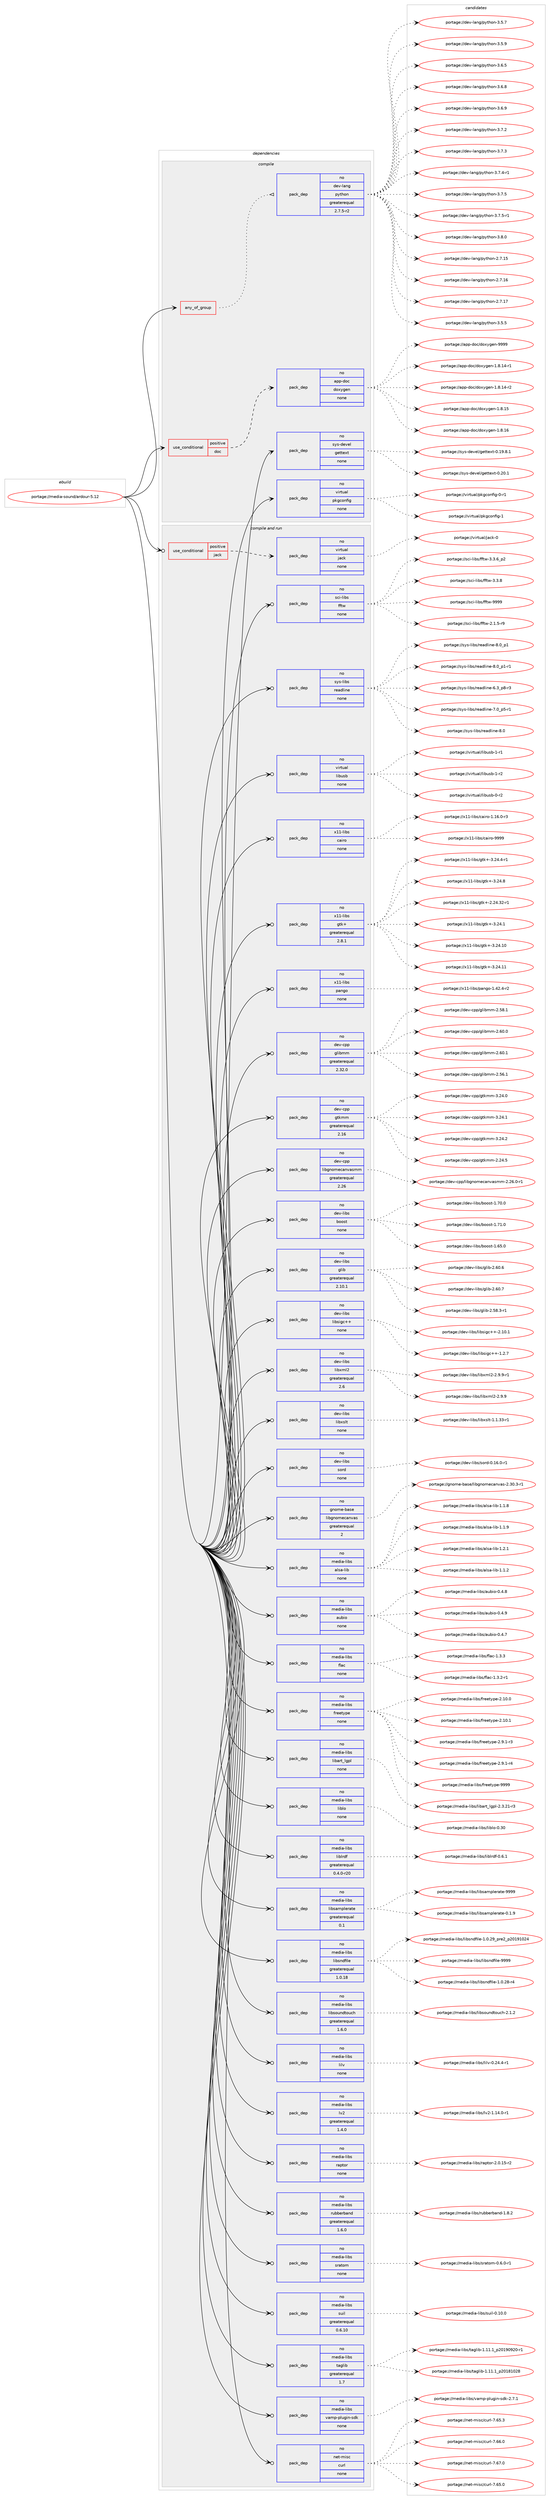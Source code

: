 digraph prolog {

# *************
# Graph options
# *************

newrank=true;
concentrate=true;
compound=true;
graph [rankdir=LR,fontname=Helvetica,fontsize=10,ranksep=1.5];#, ranksep=2.5, nodesep=0.2];
edge  [arrowhead=vee];
node  [fontname=Helvetica,fontsize=10];

# **********
# The ebuild
# **********

subgraph cluster_leftcol {
color=gray;
rank=same;
label=<<i>ebuild</i>>;
id [label="portage://media-sound/ardour-5.12", color=red, width=4, href="../media-sound/ardour-5.12.svg"];
}

# ****************
# The dependencies
# ****************

subgraph cluster_midcol {
color=gray;
label=<<i>dependencies</i>>;
subgraph cluster_compile {
fillcolor="#eeeeee";
style=filled;
label=<<i>compile</i>>;
subgraph any5272 {
dependency329882 [label=<<TABLE BORDER="0" CELLBORDER="1" CELLSPACING="0" CELLPADDING="4"><TR><TD CELLPADDING="10">any_of_group</TD></TR></TABLE>>, shape=none, color=red];subgraph pack242534 {
dependency329883 [label=<<TABLE BORDER="0" CELLBORDER="1" CELLSPACING="0" CELLPADDING="4" WIDTH="220"><TR><TD ROWSPAN="6" CELLPADDING="30">pack_dep</TD></TR><TR><TD WIDTH="110">no</TD></TR><TR><TD>dev-lang</TD></TR><TR><TD>python</TD></TR><TR><TD>greaterequal</TD></TR><TR><TD>2.7.5-r2</TD></TR></TABLE>>, shape=none, color=blue];
}
dependency329882:e -> dependency329883:w [weight=20,style="dotted",arrowhead="oinv"];
}
id:e -> dependency329882:w [weight=20,style="solid",arrowhead="vee"];
subgraph cond81933 {
dependency329884 [label=<<TABLE BORDER="0" CELLBORDER="1" CELLSPACING="0" CELLPADDING="4"><TR><TD ROWSPAN="3" CELLPADDING="10">use_conditional</TD></TR><TR><TD>positive</TD></TR><TR><TD>doc</TD></TR></TABLE>>, shape=none, color=red];
subgraph pack242535 {
dependency329885 [label=<<TABLE BORDER="0" CELLBORDER="1" CELLSPACING="0" CELLPADDING="4" WIDTH="220"><TR><TD ROWSPAN="6" CELLPADDING="30">pack_dep</TD></TR><TR><TD WIDTH="110">no</TD></TR><TR><TD>app-doc</TD></TR><TR><TD>doxygen</TD></TR><TR><TD>none</TD></TR><TR><TD></TD></TR></TABLE>>, shape=none, color=blue];
}
dependency329884:e -> dependency329885:w [weight=20,style="dashed",arrowhead="vee"];
}
id:e -> dependency329884:w [weight=20,style="solid",arrowhead="vee"];
subgraph pack242536 {
dependency329886 [label=<<TABLE BORDER="0" CELLBORDER="1" CELLSPACING="0" CELLPADDING="4" WIDTH="220"><TR><TD ROWSPAN="6" CELLPADDING="30">pack_dep</TD></TR><TR><TD WIDTH="110">no</TD></TR><TR><TD>sys-devel</TD></TR><TR><TD>gettext</TD></TR><TR><TD>none</TD></TR><TR><TD></TD></TR></TABLE>>, shape=none, color=blue];
}
id:e -> dependency329886:w [weight=20,style="solid",arrowhead="vee"];
subgraph pack242537 {
dependency329887 [label=<<TABLE BORDER="0" CELLBORDER="1" CELLSPACING="0" CELLPADDING="4" WIDTH="220"><TR><TD ROWSPAN="6" CELLPADDING="30">pack_dep</TD></TR><TR><TD WIDTH="110">no</TD></TR><TR><TD>virtual</TD></TR><TR><TD>pkgconfig</TD></TR><TR><TD>none</TD></TR><TR><TD></TD></TR></TABLE>>, shape=none, color=blue];
}
id:e -> dependency329887:w [weight=20,style="solid",arrowhead="vee"];
}
subgraph cluster_compileandrun {
fillcolor="#eeeeee";
style=filled;
label=<<i>compile and run</i>>;
subgraph cond81934 {
dependency329888 [label=<<TABLE BORDER="0" CELLBORDER="1" CELLSPACING="0" CELLPADDING="4"><TR><TD ROWSPAN="3" CELLPADDING="10">use_conditional</TD></TR><TR><TD>positive</TD></TR><TR><TD>jack</TD></TR></TABLE>>, shape=none, color=red];
subgraph pack242538 {
dependency329889 [label=<<TABLE BORDER="0" CELLBORDER="1" CELLSPACING="0" CELLPADDING="4" WIDTH="220"><TR><TD ROWSPAN="6" CELLPADDING="30">pack_dep</TD></TR><TR><TD WIDTH="110">no</TD></TR><TR><TD>virtual</TD></TR><TR><TD>jack</TD></TR><TR><TD>none</TD></TR><TR><TD></TD></TR></TABLE>>, shape=none, color=blue];
}
dependency329888:e -> dependency329889:w [weight=20,style="dashed",arrowhead="vee"];
}
id:e -> dependency329888:w [weight=20,style="solid",arrowhead="odotvee"];
subgraph pack242539 {
dependency329890 [label=<<TABLE BORDER="0" CELLBORDER="1" CELLSPACING="0" CELLPADDING="4" WIDTH="220"><TR><TD ROWSPAN="6" CELLPADDING="30">pack_dep</TD></TR><TR><TD WIDTH="110">no</TD></TR><TR><TD>dev-cpp</TD></TR><TR><TD>glibmm</TD></TR><TR><TD>greaterequal</TD></TR><TR><TD>2.32.0</TD></TR></TABLE>>, shape=none, color=blue];
}
id:e -> dependency329890:w [weight=20,style="solid",arrowhead="odotvee"];
subgraph pack242540 {
dependency329891 [label=<<TABLE BORDER="0" CELLBORDER="1" CELLSPACING="0" CELLPADDING="4" WIDTH="220"><TR><TD ROWSPAN="6" CELLPADDING="30">pack_dep</TD></TR><TR><TD WIDTH="110">no</TD></TR><TR><TD>dev-cpp</TD></TR><TR><TD>gtkmm</TD></TR><TR><TD>greaterequal</TD></TR><TR><TD>2.16</TD></TR></TABLE>>, shape=none, color=blue];
}
id:e -> dependency329891:w [weight=20,style="solid",arrowhead="odotvee"];
subgraph pack242541 {
dependency329892 [label=<<TABLE BORDER="0" CELLBORDER="1" CELLSPACING="0" CELLPADDING="4" WIDTH="220"><TR><TD ROWSPAN="6" CELLPADDING="30">pack_dep</TD></TR><TR><TD WIDTH="110">no</TD></TR><TR><TD>dev-cpp</TD></TR><TR><TD>libgnomecanvasmm</TD></TR><TR><TD>greaterequal</TD></TR><TR><TD>2.26</TD></TR></TABLE>>, shape=none, color=blue];
}
id:e -> dependency329892:w [weight=20,style="solid",arrowhead="odotvee"];
subgraph pack242542 {
dependency329893 [label=<<TABLE BORDER="0" CELLBORDER="1" CELLSPACING="0" CELLPADDING="4" WIDTH="220"><TR><TD ROWSPAN="6" CELLPADDING="30">pack_dep</TD></TR><TR><TD WIDTH="110">no</TD></TR><TR><TD>dev-libs</TD></TR><TR><TD>boost</TD></TR><TR><TD>none</TD></TR><TR><TD></TD></TR></TABLE>>, shape=none, color=blue];
}
id:e -> dependency329893:w [weight=20,style="solid",arrowhead="odotvee"];
subgraph pack242543 {
dependency329894 [label=<<TABLE BORDER="0" CELLBORDER="1" CELLSPACING="0" CELLPADDING="4" WIDTH="220"><TR><TD ROWSPAN="6" CELLPADDING="30">pack_dep</TD></TR><TR><TD WIDTH="110">no</TD></TR><TR><TD>dev-libs</TD></TR><TR><TD>glib</TD></TR><TR><TD>greaterequal</TD></TR><TR><TD>2.10.1</TD></TR></TABLE>>, shape=none, color=blue];
}
id:e -> dependency329894:w [weight=20,style="solid",arrowhead="odotvee"];
subgraph pack242544 {
dependency329895 [label=<<TABLE BORDER="0" CELLBORDER="1" CELLSPACING="0" CELLPADDING="4" WIDTH="220"><TR><TD ROWSPAN="6" CELLPADDING="30">pack_dep</TD></TR><TR><TD WIDTH="110">no</TD></TR><TR><TD>dev-libs</TD></TR><TR><TD>libsigc++</TD></TR><TR><TD>none</TD></TR><TR><TD></TD></TR></TABLE>>, shape=none, color=blue];
}
id:e -> dependency329895:w [weight=20,style="solid",arrowhead="odotvee"];
subgraph pack242545 {
dependency329896 [label=<<TABLE BORDER="0" CELLBORDER="1" CELLSPACING="0" CELLPADDING="4" WIDTH="220"><TR><TD ROWSPAN="6" CELLPADDING="30">pack_dep</TD></TR><TR><TD WIDTH="110">no</TD></TR><TR><TD>dev-libs</TD></TR><TR><TD>libxml2</TD></TR><TR><TD>greaterequal</TD></TR><TR><TD>2.6</TD></TR></TABLE>>, shape=none, color=blue];
}
id:e -> dependency329896:w [weight=20,style="solid",arrowhead="odotvee"];
subgraph pack242546 {
dependency329897 [label=<<TABLE BORDER="0" CELLBORDER="1" CELLSPACING="0" CELLPADDING="4" WIDTH="220"><TR><TD ROWSPAN="6" CELLPADDING="30">pack_dep</TD></TR><TR><TD WIDTH="110">no</TD></TR><TR><TD>dev-libs</TD></TR><TR><TD>libxslt</TD></TR><TR><TD>none</TD></TR><TR><TD></TD></TR></TABLE>>, shape=none, color=blue];
}
id:e -> dependency329897:w [weight=20,style="solid",arrowhead="odotvee"];
subgraph pack242547 {
dependency329898 [label=<<TABLE BORDER="0" CELLBORDER="1" CELLSPACING="0" CELLPADDING="4" WIDTH="220"><TR><TD ROWSPAN="6" CELLPADDING="30">pack_dep</TD></TR><TR><TD WIDTH="110">no</TD></TR><TR><TD>dev-libs</TD></TR><TR><TD>sord</TD></TR><TR><TD>none</TD></TR><TR><TD></TD></TR></TABLE>>, shape=none, color=blue];
}
id:e -> dependency329898:w [weight=20,style="solid",arrowhead="odotvee"];
subgraph pack242548 {
dependency329899 [label=<<TABLE BORDER="0" CELLBORDER="1" CELLSPACING="0" CELLPADDING="4" WIDTH="220"><TR><TD ROWSPAN="6" CELLPADDING="30">pack_dep</TD></TR><TR><TD WIDTH="110">no</TD></TR><TR><TD>gnome-base</TD></TR><TR><TD>libgnomecanvas</TD></TR><TR><TD>greaterequal</TD></TR><TR><TD>2</TD></TR></TABLE>>, shape=none, color=blue];
}
id:e -> dependency329899:w [weight=20,style="solid",arrowhead="odotvee"];
subgraph pack242549 {
dependency329900 [label=<<TABLE BORDER="0" CELLBORDER="1" CELLSPACING="0" CELLPADDING="4" WIDTH="220"><TR><TD ROWSPAN="6" CELLPADDING="30">pack_dep</TD></TR><TR><TD WIDTH="110">no</TD></TR><TR><TD>media-libs</TD></TR><TR><TD>alsa-lib</TD></TR><TR><TD>none</TD></TR><TR><TD></TD></TR></TABLE>>, shape=none, color=blue];
}
id:e -> dependency329900:w [weight=20,style="solid",arrowhead="odotvee"];
subgraph pack242550 {
dependency329901 [label=<<TABLE BORDER="0" CELLBORDER="1" CELLSPACING="0" CELLPADDING="4" WIDTH="220"><TR><TD ROWSPAN="6" CELLPADDING="30">pack_dep</TD></TR><TR><TD WIDTH="110">no</TD></TR><TR><TD>media-libs</TD></TR><TR><TD>aubio</TD></TR><TR><TD>none</TD></TR><TR><TD></TD></TR></TABLE>>, shape=none, color=blue];
}
id:e -> dependency329901:w [weight=20,style="solid",arrowhead="odotvee"];
subgraph pack242551 {
dependency329902 [label=<<TABLE BORDER="0" CELLBORDER="1" CELLSPACING="0" CELLPADDING="4" WIDTH="220"><TR><TD ROWSPAN="6" CELLPADDING="30">pack_dep</TD></TR><TR><TD WIDTH="110">no</TD></TR><TR><TD>media-libs</TD></TR><TR><TD>flac</TD></TR><TR><TD>none</TD></TR><TR><TD></TD></TR></TABLE>>, shape=none, color=blue];
}
id:e -> dependency329902:w [weight=20,style="solid",arrowhead="odotvee"];
subgraph pack242552 {
dependency329903 [label=<<TABLE BORDER="0" CELLBORDER="1" CELLSPACING="0" CELLPADDING="4" WIDTH="220"><TR><TD ROWSPAN="6" CELLPADDING="30">pack_dep</TD></TR><TR><TD WIDTH="110">no</TD></TR><TR><TD>media-libs</TD></TR><TR><TD>freetype</TD></TR><TR><TD>none</TD></TR><TR><TD></TD></TR></TABLE>>, shape=none, color=blue];
}
id:e -> dependency329903:w [weight=20,style="solid",arrowhead="odotvee"];
subgraph pack242553 {
dependency329904 [label=<<TABLE BORDER="0" CELLBORDER="1" CELLSPACING="0" CELLPADDING="4" WIDTH="220"><TR><TD ROWSPAN="6" CELLPADDING="30">pack_dep</TD></TR><TR><TD WIDTH="110">no</TD></TR><TR><TD>media-libs</TD></TR><TR><TD>libart_lgpl</TD></TR><TR><TD>none</TD></TR><TR><TD></TD></TR></TABLE>>, shape=none, color=blue];
}
id:e -> dependency329904:w [weight=20,style="solid",arrowhead="odotvee"];
subgraph pack242554 {
dependency329905 [label=<<TABLE BORDER="0" CELLBORDER="1" CELLSPACING="0" CELLPADDING="4" WIDTH="220"><TR><TD ROWSPAN="6" CELLPADDING="30">pack_dep</TD></TR><TR><TD WIDTH="110">no</TD></TR><TR><TD>media-libs</TD></TR><TR><TD>liblo</TD></TR><TR><TD>none</TD></TR><TR><TD></TD></TR></TABLE>>, shape=none, color=blue];
}
id:e -> dependency329905:w [weight=20,style="solid",arrowhead="odotvee"];
subgraph pack242555 {
dependency329906 [label=<<TABLE BORDER="0" CELLBORDER="1" CELLSPACING="0" CELLPADDING="4" WIDTH="220"><TR><TD ROWSPAN="6" CELLPADDING="30">pack_dep</TD></TR><TR><TD WIDTH="110">no</TD></TR><TR><TD>media-libs</TD></TR><TR><TD>liblrdf</TD></TR><TR><TD>greaterequal</TD></TR><TR><TD>0.4.0-r20</TD></TR></TABLE>>, shape=none, color=blue];
}
id:e -> dependency329906:w [weight=20,style="solid",arrowhead="odotvee"];
subgraph pack242556 {
dependency329907 [label=<<TABLE BORDER="0" CELLBORDER="1" CELLSPACING="0" CELLPADDING="4" WIDTH="220"><TR><TD ROWSPAN="6" CELLPADDING="30">pack_dep</TD></TR><TR><TD WIDTH="110">no</TD></TR><TR><TD>media-libs</TD></TR><TR><TD>libsamplerate</TD></TR><TR><TD>greaterequal</TD></TR><TR><TD>0.1</TD></TR></TABLE>>, shape=none, color=blue];
}
id:e -> dependency329907:w [weight=20,style="solid",arrowhead="odotvee"];
subgraph pack242557 {
dependency329908 [label=<<TABLE BORDER="0" CELLBORDER="1" CELLSPACING="0" CELLPADDING="4" WIDTH="220"><TR><TD ROWSPAN="6" CELLPADDING="30">pack_dep</TD></TR><TR><TD WIDTH="110">no</TD></TR><TR><TD>media-libs</TD></TR><TR><TD>libsndfile</TD></TR><TR><TD>greaterequal</TD></TR><TR><TD>1.0.18</TD></TR></TABLE>>, shape=none, color=blue];
}
id:e -> dependency329908:w [weight=20,style="solid",arrowhead="odotvee"];
subgraph pack242558 {
dependency329909 [label=<<TABLE BORDER="0" CELLBORDER="1" CELLSPACING="0" CELLPADDING="4" WIDTH="220"><TR><TD ROWSPAN="6" CELLPADDING="30">pack_dep</TD></TR><TR><TD WIDTH="110">no</TD></TR><TR><TD>media-libs</TD></TR><TR><TD>libsoundtouch</TD></TR><TR><TD>greaterequal</TD></TR><TR><TD>1.6.0</TD></TR></TABLE>>, shape=none, color=blue];
}
id:e -> dependency329909:w [weight=20,style="solid",arrowhead="odotvee"];
subgraph pack242559 {
dependency329910 [label=<<TABLE BORDER="0" CELLBORDER="1" CELLSPACING="0" CELLPADDING="4" WIDTH="220"><TR><TD ROWSPAN="6" CELLPADDING="30">pack_dep</TD></TR><TR><TD WIDTH="110">no</TD></TR><TR><TD>media-libs</TD></TR><TR><TD>lilv</TD></TR><TR><TD>none</TD></TR><TR><TD></TD></TR></TABLE>>, shape=none, color=blue];
}
id:e -> dependency329910:w [weight=20,style="solid",arrowhead="odotvee"];
subgraph pack242560 {
dependency329911 [label=<<TABLE BORDER="0" CELLBORDER="1" CELLSPACING="0" CELLPADDING="4" WIDTH="220"><TR><TD ROWSPAN="6" CELLPADDING="30">pack_dep</TD></TR><TR><TD WIDTH="110">no</TD></TR><TR><TD>media-libs</TD></TR><TR><TD>lv2</TD></TR><TR><TD>greaterequal</TD></TR><TR><TD>1.4.0</TD></TR></TABLE>>, shape=none, color=blue];
}
id:e -> dependency329911:w [weight=20,style="solid",arrowhead="odotvee"];
subgraph pack242561 {
dependency329912 [label=<<TABLE BORDER="0" CELLBORDER="1" CELLSPACING="0" CELLPADDING="4" WIDTH="220"><TR><TD ROWSPAN="6" CELLPADDING="30">pack_dep</TD></TR><TR><TD WIDTH="110">no</TD></TR><TR><TD>media-libs</TD></TR><TR><TD>raptor</TD></TR><TR><TD>none</TD></TR><TR><TD></TD></TR></TABLE>>, shape=none, color=blue];
}
id:e -> dependency329912:w [weight=20,style="solid",arrowhead="odotvee"];
subgraph pack242562 {
dependency329913 [label=<<TABLE BORDER="0" CELLBORDER="1" CELLSPACING="0" CELLPADDING="4" WIDTH="220"><TR><TD ROWSPAN="6" CELLPADDING="30">pack_dep</TD></TR><TR><TD WIDTH="110">no</TD></TR><TR><TD>media-libs</TD></TR><TR><TD>rubberband</TD></TR><TR><TD>greaterequal</TD></TR><TR><TD>1.6.0</TD></TR></TABLE>>, shape=none, color=blue];
}
id:e -> dependency329913:w [weight=20,style="solid",arrowhead="odotvee"];
subgraph pack242563 {
dependency329914 [label=<<TABLE BORDER="0" CELLBORDER="1" CELLSPACING="0" CELLPADDING="4" WIDTH="220"><TR><TD ROWSPAN="6" CELLPADDING="30">pack_dep</TD></TR><TR><TD WIDTH="110">no</TD></TR><TR><TD>media-libs</TD></TR><TR><TD>sratom</TD></TR><TR><TD>none</TD></TR><TR><TD></TD></TR></TABLE>>, shape=none, color=blue];
}
id:e -> dependency329914:w [weight=20,style="solid",arrowhead="odotvee"];
subgraph pack242564 {
dependency329915 [label=<<TABLE BORDER="0" CELLBORDER="1" CELLSPACING="0" CELLPADDING="4" WIDTH="220"><TR><TD ROWSPAN="6" CELLPADDING="30">pack_dep</TD></TR><TR><TD WIDTH="110">no</TD></TR><TR><TD>media-libs</TD></TR><TR><TD>suil</TD></TR><TR><TD>greaterequal</TD></TR><TR><TD>0.6.10</TD></TR></TABLE>>, shape=none, color=blue];
}
id:e -> dependency329915:w [weight=20,style="solid",arrowhead="odotvee"];
subgraph pack242565 {
dependency329916 [label=<<TABLE BORDER="0" CELLBORDER="1" CELLSPACING="0" CELLPADDING="4" WIDTH="220"><TR><TD ROWSPAN="6" CELLPADDING="30">pack_dep</TD></TR><TR><TD WIDTH="110">no</TD></TR><TR><TD>media-libs</TD></TR><TR><TD>taglib</TD></TR><TR><TD>greaterequal</TD></TR><TR><TD>1.7</TD></TR></TABLE>>, shape=none, color=blue];
}
id:e -> dependency329916:w [weight=20,style="solid",arrowhead="odotvee"];
subgraph pack242566 {
dependency329917 [label=<<TABLE BORDER="0" CELLBORDER="1" CELLSPACING="0" CELLPADDING="4" WIDTH="220"><TR><TD ROWSPAN="6" CELLPADDING="30">pack_dep</TD></TR><TR><TD WIDTH="110">no</TD></TR><TR><TD>media-libs</TD></TR><TR><TD>vamp-plugin-sdk</TD></TR><TR><TD>none</TD></TR><TR><TD></TD></TR></TABLE>>, shape=none, color=blue];
}
id:e -> dependency329917:w [weight=20,style="solid",arrowhead="odotvee"];
subgraph pack242567 {
dependency329918 [label=<<TABLE BORDER="0" CELLBORDER="1" CELLSPACING="0" CELLPADDING="4" WIDTH="220"><TR><TD ROWSPAN="6" CELLPADDING="30">pack_dep</TD></TR><TR><TD WIDTH="110">no</TD></TR><TR><TD>net-misc</TD></TR><TR><TD>curl</TD></TR><TR><TD>none</TD></TR><TR><TD></TD></TR></TABLE>>, shape=none, color=blue];
}
id:e -> dependency329918:w [weight=20,style="solid",arrowhead="odotvee"];
subgraph pack242568 {
dependency329919 [label=<<TABLE BORDER="0" CELLBORDER="1" CELLSPACING="0" CELLPADDING="4" WIDTH="220"><TR><TD ROWSPAN="6" CELLPADDING="30">pack_dep</TD></TR><TR><TD WIDTH="110">no</TD></TR><TR><TD>sci-libs</TD></TR><TR><TD>fftw</TD></TR><TR><TD>none</TD></TR><TR><TD></TD></TR></TABLE>>, shape=none, color=blue];
}
id:e -> dependency329919:w [weight=20,style="solid",arrowhead="odotvee"];
subgraph pack242569 {
dependency329920 [label=<<TABLE BORDER="0" CELLBORDER="1" CELLSPACING="0" CELLPADDING="4" WIDTH="220"><TR><TD ROWSPAN="6" CELLPADDING="30">pack_dep</TD></TR><TR><TD WIDTH="110">no</TD></TR><TR><TD>sys-libs</TD></TR><TR><TD>readline</TD></TR><TR><TD>none</TD></TR><TR><TD></TD></TR></TABLE>>, shape=none, color=blue];
}
id:e -> dependency329920:w [weight=20,style="solid",arrowhead="odotvee"];
subgraph pack242570 {
dependency329921 [label=<<TABLE BORDER="0" CELLBORDER="1" CELLSPACING="0" CELLPADDING="4" WIDTH="220"><TR><TD ROWSPAN="6" CELLPADDING="30">pack_dep</TD></TR><TR><TD WIDTH="110">no</TD></TR><TR><TD>virtual</TD></TR><TR><TD>libusb</TD></TR><TR><TD>none</TD></TR><TR><TD></TD></TR></TABLE>>, shape=none, color=blue];
}
id:e -> dependency329921:w [weight=20,style="solid",arrowhead="odotvee"];
subgraph pack242571 {
dependency329922 [label=<<TABLE BORDER="0" CELLBORDER="1" CELLSPACING="0" CELLPADDING="4" WIDTH="220"><TR><TD ROWSPAN="6" CELLPADDING="30">pack_dep</TD></TR><TR><TD WIDTH="110">no</TD></TR><TR><TD>x11-libs</TD></TR><TR><TD>cairo</TD></TR><TR><TD>none</TD></TR><TR><TD></TD></TR></TABLE>>, shape=none, color=blue];
}
id:e -> dependency329922:w [weight=20,style="solid",arrowhead="odotvee"];
subgraph pack242572 {
dependency329923 [label=<<TABLE BORDER="0" CELLBORDER="1" CELLSPACING="0" CELLPADDING="4" WIDTH="220"><TR><TD ROWSPAN="6" CELLPADDING="30">pack_dep</TD></TR><TR><TD WIDTH="110">no</TD></TR><TR><TD>x11-libs</TD></TR><TR><TD>gtk+</TD></TR><TR><TD>greaterequal</TD></TR><TR><TD>2.8.1</TD></TR></TABLE>>, shape=none, color=blue];
}
id:e -> dependency329923:w [weight=20,style="solid",arrowhead="odotvee"];
subgraph pack242573 {
dependency329924 [label=<<TABLE BORDER="0" CELLBORDER="1" CELLSPACING="0" CELLPADDING="4" WIDTH="220"><TR><TD ROWSPAN="6" CELLPADDING="30">pack_dep</TD></TR><TR><TD WIDTH="110">no</TD></TR><TR><TD>x11-libs</TD></TR><TR><TD>pango</TD></TR><TR><TD>none</TD></TR><TR><TD></TD></TR></TABLE>>, shape=none, color=blue];
}
id:e -> dependency329924:w [weight=20,style="solid",arrowhead="odotvee"];
}
subgraph cluster_run {
fillcolor="#eeeeee";
style=filled;
label=<<i>run</i>>;
}
}

# **************
# The candidates
# **************

subgraph cluster_choices {
rank=same;
color=gray;
label=<<i>candidates</i>>;

subgraph choice242534 {
color=black;
nodesep=1;
choiceportage10010111845108971101034711212111610411111045504655464953 [label="portage://dev-lang/python-2.7.15", color=red, width=4,href="../dev-lang/python-2.7.15.svg"];
choiceportage10010111845108971101034711212111610411111045504655464954 [label="portage://dev-lang/python-2.7.16", color=red, width=4,href="../dev-lang/python-2.7.16.svg"];
choiceportage10010111845108971101034711212111610411111045504655464955 [label="portage://dev-lang/python-2.7.17", color=red, width=4,href="../dev-lang/python-2.7.17.svg"];
choiceportage100101118451089711010347112121116104111110455146534653 [label="portage://dev-lang/python-3.5.5", color=red, width=4,href="../dev-lang/python-3.5.5.svg"];
choiceportage100101118451089711010347112121116104111110455146534655 [label="portage://dev-lang/python-3.5.7", color=red, width=4,href="../dev-lang/python-3.5.7.svg"];
choiceportage100101118451089711010347112121116104111110455146534657 [label="portage://dev-lang/python-3.5.9", color=red, width=4,href="../dev-lang/python-3.5.9.svg"];
choiceportage100101118451089711010347112121116104111110455146544653 [label="portage://dev-lang/python-3.6.5", color=red, width=4,href="../dev-lang/python-3.6.5.svg"];
choiceportage100101118451089711010347112121116104111110455146544656 [label="portage://dev-lang/python-3.6.8", color=red, width=4,href="../dev-lang/python-3.6.8.svg"];
choiceportage100101118451089711010347112121116104111110455146544657 [label="portage://dev-lang/python-3.6.9", color=red, width=4,href="../dev-lang/python-3.6.9.svg"];
choiceportage100101118451089711010347112121116104111110455146554650 [label="portage://dev-lang/python-3.7.2", color=red, width=4,href="../dev-lang/python-3.7.2.svg"];
choiceportage100101118451089711010347112121116104111110455146554651 [label="portage://dev-lang/python-3.7.3", color=red, width=4,href="../dev-lang/python-3.7.3.svg"];
choiceportage1001011184510897110103471121211161041111104551465546524511449 [label="portage://dev-lang/python-3.7.4-r1", color=red, width=4,href="../dev-lang/python-3.7.4-r1.svg"];
choiceportage100101118451089711010347112121116104111110455146554653 [label="portage://dev-lang/python-3.7.5", color=red, width=4,href="../dev-lang/python-3.7.5.svg"];
choiceportage1001011184510897110103471121211161041111104551465546534511449 [label="portage://dev-lang/python-3.7.5-r1", color=red, width=4,href="../dev-lang/python-3.7.5-r1.svg"];
choiceportage100101118451089711010347112121116104111110455146564648 [label="portage://dev-lang/python-3.8.0", color=red, width=4,href="../dev-lang/python-3.8.0.svg"];
dependency329883:e -> choiceportage10010111845108971101034711212111610411111045504655464953:w [style=dotted,weight="100"];
dependency329883:e -> choiceportage10010111845108971101034711212111610411111045504655464954:w [style=dotted,weight="100"];
dependency329883:e -> choiceportage10010111845108971101034711212111610411111045504655464955:w [style=dotted,weight="100"];
dependency329883:e -> choiceportage100101118451089711010347112121116104111110455146534653:w [style=dotted,weight="100"];
dependency329883:e -> choiceportage100101118451089711010347112121116104111110455146534655:w [style=dotted,weight="100"];
dependency329883:e -> choiceportage100101118451089711010347112121116104111110455146534657:w [style=dotted,weight="100"];
dependency329883:e -> choiceportage100101118451089711010347112121116104111110455146544653:w [style=dotted,weight="100"];
dependency329883:e -> choiceportage100101118451089711010347112121116104111110455146544656:w [style=dotted,weight="100"];
dependency329883:e -> choiceportage100101118451089711010347112121116104111110455146544657:w [style=dotted,weight="100"];
dependency329883:e -> choiceportage100101118451089711010347112121116104111110455146554650:w [style=dotted,weight="100"];
dependency329883:e -> choiceportage100101118451089711010347112121116104111110455146554651:w [style=dotted,weight="100"];
dependency329883:e -> choiceportage1001011184510897110103471121211161041111104551465546524511449:w [style=dotted,weight="100"];
dependency329883:e -> choiceportage100101118451089711010347112121116104111110455146554653:w [style=dotted,weight="100"];
dependency329883:e -> choiceportage1001011184510897110103471121211161041111104551465546534511449:w [style=dotted,weight="100"];
dependency329883:e -> choiceportage100101118451089711010347112121116104111110455146564648:w [style=dotted,weight="100"];
}
subgraph choice242535 {
color=black;
nodesep=1;
choiceportage97112112451001119947100111120121103101110454946564649524511449 [label="portage://app-doc/doxygen-1.8.14-r1", color=red, width=4,href="../app-doc/doxygen-1.8.14-r1.svg"];
choiceportage97112112451001119947100111120121103101110454946564649524511450 [label="portage://app-doc/doxygen-1.8.14-r2", color=red, width=4,href="../app-doc/doxygen-1.8.14-r2.svg"];
choiceportage9711211245100111994710011112012110310111045494656464953 [label="portage://app-doc/doxygen-1.8.15", color=red, width=4,href="../app-doc/doxygen-1.8.15.svg"];
choiceportage9711211245100111994710011112012110310111045494656464954 [label="portage://app-doc/doxygen-1.8.16", color=red, width=4,href="../app-doc/doxygen-1.8.16.svg"];
choiceportage971121124510011199471001111201211031011104557575757 [label="portage://app-doc/doxygen-9999", color=red, width=4,href="../app-doc/doxygen-9999.svg"];
dependency329885:e -> choiceportage97112112451001119947100111120121103101110454946564649524511449:w [style=dotted,weight="100"];
dependency329885:e -> choiceportage97112112451001119947100111120121103101110454946564649524511450:w [style=dotted,weight="100"];
dependency329885:e -> choiceportage9711211245100111994710011112012110310111045494656464953:w [style=dotted,weight="100"];
dependency329885:e -> choiceportage9711211245100111994710011112012110310111045494656464954:w [style=dotted,weight="100"];
dependency329885:e -> choiceportage971121124510011199471001111201211031011104557575757:w [style=dotted,weight="100"];
}
subgraph choice242536 {
color=black;
nodesep=1;
choiceportage1151211154510010111810110847103101116116101120116454846495746564649 [label="portage://sys-devel/gettext-0.19.8.1", color=red, width=4,href="../sys-devel/gettext-0.19.8.1.svg"];
choiceportage115121115451001011181011084710310111611610112011645484650484649 [label="portage://sys-devel/gettext-0.20.1", color=red, width=4,href="../sys-devel/gettext-0.20.1.svg"];
dependency329886:e -> choiceportage1151211154510010111810110847103101116116101120116454846495746564649:w [style=dotted,weight="100"];
dependency329886:e -> choiceportage115121115451001011181011084710310111611610112011645484650484649:w [style=dotted,weight="100"];
}
subgraph choice242537 {
color=black;
nodesep=1;
choiceportage11810511411611797108471121071039911111010210510345484511449 [label="portage://virtual/pkgconfig-0-r1", color=red, width=4,href="../virtual/pkgconfig-0-r1.svg"];
choiceportage1181051141161179710847112107103991111101021051034549 [label="portage://virtual/pkgconfig-1", color=red, width=4,href="../virtual/pkgconfig-1.svg"];
dependency329887:e -> choiceportage11810511411611797108471121071039911111010210510345484511449:w [style=dotted,weight="100"];
dependency329887:e -> choiceportage1181051141161179710847112107103991111101021051034549:w [style=dotted,weight="100"];
}
subgraph choice242538 {
color=black;
nodesep=1;
choiceportage118105114116117971084710697991074548 [label="portage://virtual/jack-0", color=red, width=4,href="../virtual/jack-0.svg"];
dependency329889:e -> choiceportage118105114116117971084710697991074548:w [style=dotted,weight="100"];
}
subgraph choice242539 {
color=black;
nodesep=1;
choiceportage1001011184599112112471031081059810910945504653544649 [label="portage://dev-cpp/glibmm-2.56.1", color=red, width=4,href="../dev-cpp/glibmm-2.56.1.svg"];
choiceportage1001011184599112112471031081059810910945504653564649 [label="portage://dev-cpp/glibmm-2.58.1", color=red, width=4,href="../dev-cpp/glibmm-2.58.1.svg"];
choiceportage1001011184599112112471031081059810910945504654484648 [label="portage://dev-cpp/glibmm-2.60.0", color=red, width=4,href="../dev-cpp/glibmm-2.60.0.svg"];
choiceportage1001011184599112112471031081059810910945504654484649 [label="portage://dev-cpp/glibmm-2.60.1", color=red, width=4,href="../dev-cpp/glibmm-2.60.1.svg"];
dependency329890:e -> choiceportage1001011184599112112471031081059810910945504653544649:w [style=dotted,weight="100"];
dependency329890:e -> choiceportage1001011184599112112471031081059810910945504653564649:w [style=dotted,weight="100"];
dependency329890:e -> choiceportage1001011184599112112471031081059810910945504654484648:w [style=dotted,weight="100"];
dependency329890:e -> choiceportage1001011184599112112471031081059810910945504654484649:w [style=dotted,weight="100"];
}
subgraph choice242540 {
color=black;
nodesep=1;
choiceportage10010111845991121124710311610710910945504650524653 [label="portage://dev-cpp/gtkmm-2.24.5", color=red, width=4,href="../dev-cpp/gtkmm-2.24.5.svg"];
choiceportage10010111845991121124710311610710910945514650524648 [label="portage://dev-cpp/gtkmm-3.24.0", color=red, width=4,href="../dev-cpp/gtkmm-3.24.0.svg"];
choiceportage10010111845991121124710311610710910945514650524649 [label="portage://dev-cpp/gtkmm-3.24.1", color=red, width=4,href="../dev-cpp/gtkmm-3.24.1.svg"];
choiceportage10010111845991121124710311610710910945514650524650 [label="portage://dev-cpp/gtkmm-3.24.2", color=red, width=4,href="../dev-cpp/gtkmm-3.24.2.svg"];
dependency329891:e -> choiceportage10010111845991121124710311610710910945504650524653:w [style=dotted,weight="100"];
dependency329891:e -> choiceportage10010111845991121124710311610710910945514650524648:w [style=dotted,weight="100"];
dependency329891:e -> choiceportage10010111845991121124710311610710910945514650524649:w [style=dotted,weight="100"];
dependency329891:e -> choiceportage10010111845991121124710311610710910945514650524650:w [style=dotted,weight="100"];
}
subgraph choice242541 {
color=black;
nodesep=1;
choiceportage10010111845991121124710810598103110111109101999711011897115109109455046505446484511449 [label="portage://dev-cpp/libgnomecanvasmm-2.26.0-r1", color=red, width=4,href="../dev-cpp/libgnomecanvasmm-2.26.0-r1.svg"];
dependency329892:e -> choiceportage10010111845991121124710810598103110111109101999711011897115109109455046505446484511449:w [style=dotted,weight="100"];
}
subgraph choice242542 {
color=black;
nodesep=1;
choiceportage1001011184510810598115479811111111511645494654534648 [label="portage://dev-libs/boost-1.65.0", color=red, width=4,href="../dev-libs/boost-1.65.0.svg"];
choiceportage1001011184510810598115479811111111511645494655484648 [label="portage://dev-libs/boost-1.70.0", color=red, width=4,href="../dev-libs/boost-1.70.0.svg"];
choiceportage1001011184510810598115479811111111511645494655494648 [label="portage://dev-libs/boost-1.71.0", color=red, width=4,href="../dev-libs/boost-1.71.0.svg"];
dependency329893:e -> choiceportage1001011184510810598115479811111111511645494654534648:w [style=dotted,weight="100"];
dependency329893:e -> choiceportage1001011184510810598115479811111111511645494655484648:w [style=dotted,weight="100"];
dependency329893:e -> choiceportage1001011184510810598115479811111111511645494655494648:w [style=dotted,weight="100"];
}
subgraph choice242543 {
color=black;
nodesep=1;
choiceportage10010111845108105981154710310810598455046535646514511449 [label="portage://dev-libs/glib-2.58.3-r1", color=red, width=4,href="../dev-libs/glib-2.58.3-r1.svg"];
choiceportage1001011184510810598115471031081059845504654484654 [label="portage://dev-libs/glib-2.60.6", color=red, width=4,href="../dev-libs/glib-2.60.6.svg"];
choiceportage1001011184510810598115471031081059845504654484655 [label="portage://dev-libs/glib-2.60.7", color=red, width=4,href="../dev-libs/glib-2.60.7.svg"];
dependency329894:e -> choiceportage10010111845108105981154710310810598455046535646514511449:w [style=dotted,weight="100"];
dependency329894:e -> choiceportage1001011184510810598115471031081059845504654484654:w [style=dotted,weight="100"];
dependency329894:e -> choiceportage1001011184510810598115471031081059845504654484655:w [style=dotted,weight="100"];
}
subgraph choice242544 {
color=black;
nodesep=1;
choiceportage10010111845108105981154710810598115105103994343454946504655 [label="portage://dev-libs/libsigc++-1.2.7", color=red, width=4,href="../dev-libs/libsigc++-1.2.7.svg"];
choiceportage1001011184510810598115471081059811510510399434345504649484649 [label="portage://dev-libs/libsigc++-2.10.1", color=red, width=4,href="../dev-libs/libsigc++-2.10.1.svg"];
dependency329895:e -> choiceportage10010111845108105981154710810598115105103994343454946504655:w [style=dotted,weight="100"];
dependency329895:e -> choiceportage1001011184510810598115471081059811510510399434345504649484649:w [style=dotted,weight="100"];
}
subgraph choice242545 {
color=black;
nodesep=1;
choiceportage1001011184510810598115471081059812010910850455046574657 [label="portage://dev-libs/libxml2-2.9.9", color=red, width=4,href="../dev-libs/libxml2-2.9.9.svg"];
choiceportage10010111845108105981154710810598120109108504550465746574511449 [label="portage://dev-libs/libxml2-2.9.9-r1", color=red, width=4,href="../dev-libs/libxml2-2.9.9-r1.svg"];
dependency329896:e -> choiceportage1001011184510810598115471081059812010910850455046574657:w [style=dotted,weight="100"];
dependency329896:e -> choiceportage10010111845108105981154710810598120109108504550465746574511449:w [style=dotted,weight="100"];
}
subgraph choice242546 {
color=black;
nodesep=1;
choiceportage10010111845108105981154710810598120115108116454946494651514511449 [label="portage://dev-libs/libxslt-1.1.33-r1", color=red, width=4,href="../dev-libs/libxslt-1.1.33-r1.svg"];
dependency329897:e -> choiceportage10010111845108105981154710810598120115108116454946494651514511449:w [style=dotted,weight="100"];
}
subgraph choice242547 {
color=black;
nodesep=1;
choiceportage100101118451081059811547115111114100454846495446484511449 [label="portage://dev-libs/sord-0.16.0-r1", color=red, width=4,href="../dev-libs/sord-0.16.0-r1.svg"];
dependency329898:e -> choiceportage100101118451081059811547115111114100454846495446484511449:w [style=dotted,weight="100"];
}
subgraph choice242548 {
color=black;
nodesep=1;
choiceportage1031101111091014598971151014710810598103110111109101999711011897115455046514846514511449 [label="portage://gnome-base/libgnomecanvas-2.30.3-r1", color=red, width=4,href="../gnome-base/libgnomecanvas-2.30.3-r1.svg"];
dependency329899:e -> choiceportage1031101111091014598971151014710810598103110111109101999711011897115455046514846514511449:w [style=dotted,weight="100"];
}
subgraph choice242549 {
color=black;
nodesep=1;
choiceportage1091011001059745108105981154797108115974510810598454946494650 [label="portage://media-libs/alsa-lib-1.1.2", color=red, width=4,href="../media-libs/alsa-lib-1.1.2.svg"];
choiceportage1091011001059745108105981154797108115974510810598454946494656 [label="portage://media-libs/alsa-lib-1.1.8", color=red, width=4,href="../media-libs/alsa-lib-1.1.8.svg"];
choiceportage1091011001059745108105981154797108115974510810598454946494657 [label="portage://media-libs/alsa-lib-1.1.9", color=red, width=4,href="../media-libs/alsa-lib-1.1.9.svg"];
choiceportage1091011001059745108105981154797108115974510810598454946504649 [label="portage://media-libs/alsa-lib-1.2.1", color=red, width=4,href="../media-libs/alsa-lib-1.2.1.svg"];
dependency329900:e -> choiceportage1091011001059745108105981154797108115974510810598454946494650:w [style=dotted,weight="100"];
dependency329900:e -> choiceportage1091011001059745108105981154797108115974510810598454946494656:w [style=dotted,weight="100"];
dependency329900:e -> choiceportage1091011001059745108105981154797108115974510810598454946494657:w [style=dotted,weight="100"];
dependency329900:e -> choiceportage1091011001059745108105981154797108115974510810598454946504649:w [style=dotted,weight="100"];
}
subgraph choice242550 {
color=black;
nodesep=1;
choiceportage109101100105974510810598115479711798105111454846524655 [label="portage://media-libs/aubio-0.4.7", color=red, width=4,href="../media-libs/aubio-0.4.7.svg"];
choiceportage109101100105974510810598115479711798105111454846524656 [label="portage://media-libs/aubio-0.4.8", color=red, width=4,href="../media-libs/aubio-0.4.8.svg"];
choiceportage109101100105974510810598115479711798105111454846524657 [label="portage://media-libs/aubio-0.4.9", color=red, width=4,href="../media-libs/aubio-0.4.9.svg"];
dependency329901:e -> choiceportage109101100105974510810598115479711798105111454846524655:w [style=dotted,weight="100"];
dependency329901:e -> choiceportage109101100105974510810598115479711798105111454846524656:w [style=dotted,weight="100"];
dependency329901:e -> choiceportage109101100105974510810598115479711798105111454846524657:w [style=dotted,weight="100"];
}
subgraph choice242551 {
color=black;
nodesep=1;
choiceportage1091011001059745108105981154710210897994549465146504511449 [label="portage://media-libs/flac-1.3.2-r1", color=red, width=4,href="../media-libs/flac-1.3.2-r1.svg"];
choiceportage109101100105974510810598115471021089799454946514651 [label="portage://media-libs/flac-1.3.3", color=red, width=4,href="../media-libs/flac-1.3.3.svg"];
dependency329902:e -> choiceportage1091011001059745108105981154710210897994549465146504511449:w [style=dotted,weight="100"];
dependency329902:e -> choiceportage109101100105974510810598115471021089799454946514651:w [style=dotted,weight="100"];
}
subgraph choice242552 {
color=black;
nodesep=1;
choiceportage1091011001059745108105981154710211410110111612111210145504649484648 [label="portage://media-libs/freetype-2.10.0", color=red, width=4,href="../media-libs/freetype-2.10.0.svg"];
choiceportage1091011001059745108105981154710211410110111612111210145504649484649 [label="portage://media-libs/freetype-2.10.1", color=red, width=4,href="../media-libs/freetype-2.10.1.svg"];
choiceportage109101100105974510810598115471021141011011161211121014550465746494511451 [label="portage://media-libs/freetype-2.9.1-r3", color=red, width=4,href="../media-libs/freetype-2.9.1-r3.svg"];
choiceportage109101100105974510810598115471021141011011161211121014550465746494511452 [label="portage://media-libs/freetype-2.9.1-r4", color=red, width=4,href="../media-libs/freetype-2.9.1-r4.svg"];
choiceportage109101100105974510810598115471021141011011161211121014557575757 [label="portage://media-libs/freetype-9999", color=red, width=4,href="../media-libs/freetype-9999.svg"];
dependency329903:e -> choiceportage1091011001059745108105981154710211410110111612111210145504649484648:w [style=dotted,weight="100"];
dependency329903:e -> choiceportage1091011001059745108105981154710211410110111612111210145504649484649:w [style=dotted,weight="100"];
dependency329903:e -> choiceportage109101100105974510810598115471021141011011161211121014550465746494511451:w [style=dotted,weight="100"];
dependency329903:e -> choiceportage109101100105974510810598115471021141011011161211121014550465746494511452:w [style=dotted,weight="100"];
dependency329903:e -> choiceportage109101100105974510810598115471021141011011161211121014557575757:w [style=dotted,weight="100"];
}
subgraph choice242553 {
color=black;
nodesep=1;
choiceportage10910110010597451081059811547108105989711411695108103112108455046514650494511451 [label="portage://media-libs/libart_lgpl-2.3.21-r3", color=red, width=4,href="../media-libs/libart_lgpl-2.3.21-r3.svg"];
dependency329904:e -> choiceportage10910110010597451081059811547108105989711411695108103112108455046514650494511451:w [style=dotted,weight="100"];
}
subgraph choice242554 {
color=black;
nodesep=1;
choiceportage10910110010597451081059811547108105981081114548465148 [label="portage://media-libs/liblo-0.30", color=red, width=4,href="../media-libs/liblo-0.30.svg"];
dependency329905:e -> choiceportage10910110010597451081059811547108105981081114548465148:w [style=dotted,weight="100"];
}
subgraph choice242555 {
color=black;
nodesep=1;
choiceportage1091011001059745108105981154710810598108114100102454846544649 [label="portage://media-libs/liblrdf-0.6.1", color=red, width=4,href="../media-libs/liblrdf-0.6.1.svg"];
dependency329906:e -> choiceportage1091011001059745108105981154710810598108114100102454846544649:w [style=dotted,weight="100"];
}
subgraph choice242556 {
color=black;
nodesep=1;
choiceportage10910110010597451081059811547108105981159710911210810111497116101454846494657 [label="portage://media-libs/libsamplerate-0.1.9", color=red, width=4,href="../media-libs/libsamplerate-0.1.9.svg"];
choiceportage109101100105974510810598115471081059811597109112108101114971161014557575757 [label="portage://media-libs/libsamplerate-9999", color=red, width=4,href="../media-libs/libsamplerate-9999.svg"];
dependency329907:e -> choiceportage10910110010597451081059811547108105981159710911210810111497116101454846494657:w [style=dotted,weight="100"];
dependency329907:e -> choiceportage109101100105974510810598115471081059811597109112108101114971161014557575757:w [style=dotted,weight="100"];
}
subgraph choice242557 {
color=black;
nodesep=1;
choiceportage1091011001059745108105981154710810598115110100102105108101454946484650564511452 [label="portage://media-libs/libsndfile-1.0.28-r4", color=red, width=4,href="../media-libs/libsndfile-1.0.28-r4.svg"];
choiceportage1091011001059745108105981154710810598115110100102105108101454946484650579511211410150951125048495749485052 [label="portage://media-libs/libsndfile-1.0.29_pre2_p20191024", color=red, width=4,href="../media-libs/libsndfile-1.0.29_pre2_p20191024.svg"];
choiceportage10910110010597451081059811547108105981151101001021051081014557575757 [label="portage://media-libs/libsndfile-9999", color=red, width=4,href="../media-libs/libsndfile-9999.svg"];
dependency329908:e -> choiceportage1091011001059745108105981154710810598115110100102105108101454946484650564511452:w [style=dotted,weight="100"];
dependency329908:e -> choiceportage1091011001059745108105981154710810598115110100102105108101454946484650579511211410150951125048495749485052:w [style=dotted,weight="100"];
dependency329908:e -> choiceportage10910110010597451081059811547108105981151101001021051081014557575757:w [style=dotted,weight="100"];
}
subgraph choice242558 {
color=black;
nodesep=1;
choiceportage109101100105974510810598115471081059811511111711010011611111799104455046494650 [label="portage://media-libs/libsoundtouch-2.1.2", color=red, width=4,href="../media-libs/libsoundtouch-2.1.2.svg"];
dependency329909:e -> choiceportage109101100105974510810598115471081059811511111711010011611111799104455046494650:w [style=dotted,weight="100"];
}
subgraph choice242559 {
color=black;
nodesep=1;
choiceportage10910110010597451081059811547108105108118454846505246524511449 [label="portage://media-libs/lilv-0.24.4-r1", color=red, width=4,href="../media-libs/lilv-0.24.4-r1.svg"];
dependency329910:e -> choiceportage10910110010597451081059811547108105108118454846505246524511449:w [style=dotted,weight="100"];
}
subgraph choice242560 {
color=black;
nodesep=1;
choiceportage1091011001059745108105981154710811850454946495246484511449 [label="portage://media-libs/lv2-1.14.0-r1", color=red, width=4,href="../media-libs/lv2-1.14.0-r1.svg"];
dependency329911:e -> choiceportage1091011001059745108105981154710811850454946495246484511449:w [style=dotted,weight="100"];
}
subgraph choice242561 {
color=black;
nodesep=1;
choiceportage1091011001059745108105981154711497112116111114455046484649534511450 [label="portage://media-libs/raptor-2.0.15-r2", color=red, width=4,href="../media-libs/raptor-2.0.15-r2.svg"];
dependency329912:e -> choiceportage1091011001059745108105981154711497112116111114455046484649534511450:w [style=dotted,weight="100"];
}
subgraph choice242562 {
color=black;
nodesep=1;
choiceportage1091011001059745108105981154711411798981011149897110100454946564650 [label="portage://media-libs/rubberband-1.8.2", color=red, width=4,href="../media-libs/rubberband-1.8.2.svg"];
dependency329913:e -> choiceportage1091011001059745108105981154711411798981011149897110100454946564650:w [style=dotted,weight="100"];
}
subgraph choice242563 {
color=black;
nodesep=1;
choiceportage10910110010597451081059811547115114971161111094548465446484511449 [label="portage://media-libs/sratom-0.6.0-r1", color=red, width=4,href="../media-libs/sratom-0.6.0-r1.svg"];
dependency329914:e -> choiceportage10910110010597451081059811547115114971161111094548465446484511449:w [style=dotted,weight="100"];
}
subgraph choice242564 {
color=black;
nodesep=1;
choiceportage1091011001059745108105981154711511710510845484649484648 [label="portage://media-libs/suil-0.10.0", color=red, width=4,href="../media-libs/suil-0.10.0.svg"];
dependency329915:e -> choiceportage1091011001059745108105981154711511710510845484649484648:w [style=dotted,weight="100"];
}
subgraph choice242565 {
color=black;
nodesep=1;
choiceportage10910110010597451081059811547116971031081059845494649494649951125048495649485056 [label="portage://media-libs/taglib-1.11.1_p20181028", color=red, width=4,href="../media-libs/taglib-1.11.1_p20181028.svg"];
choiceportage109101100105974510810598115471169710310810598454946494946499511250484957485750484511449 [label="portage://media-libs/taglib-1.11.1_p20190920-r1", color=red, width=4,href="../media-libs/taglib-1.11.1_p20190920-r1.svg"];
dependency329916:e -> choiceportage10910110010597451081059811547116971031081059845494649494649951125048495649485056:w [style=dotted,weight="100"];
dependency329916:e -> choiceportage109101100105974510810598115471169710310810598454946494946499511250484957485750484511449:w [style=dotted,weight="100"];
}
subgraph choice242566 {
color=black;
nodesep=1;
choiceportage10910110010597451081059811547118971091124511210811710310511045115100107455046554649 [label="portage://media-libs/vamp-plugin-sdk-2.7.1", color=red, width=4,href="../media-libs/vamp-plugin-sdk-2.7.1.svg"];
dependency329917:e -> choiceportage10910110010597451081059811547118971091124511210811710310511045115100107455046554649:w [style=dotted,weight="100"];
}
subgraph choice242567 {
color=black;
nodesep=1;
choiceportage1101011164510910511599479911711410845554654534648 [label="portage://net-misc/curl-7.65.0", color=red, width=4,href="../net-misc/curl-7.65.0.svg"];
choiceportage1101011164510910511599479911711410845554654534651 [label="portage://net-misc/curl-7.65.3", color=red, width=4,href="../net-misc/curl-7.65.3.svg"];
choiceportage1101011164510910511599479911711410845554654544648 [label="portage://net-misc/curl-7.66.0", color=red, width=4,href="../net-misc/curl-7.66.0.svg"];
choiceportage1101011164510910511599479911711410845554654554648 [label="portage://net-misc/curl-7.67.0", color=red, width=4,href="../net-misc/curl-7.67.0.svg"];
dependency329918:e -> choiceportage1101011164510910511599479911711410845554654534648:w [style=dotted,weight="100"];
dependency329918:e -> choiceportage1101011164510910511599479911711410845554654534651:w [style=dotted,weight="100"];
dependency329918:e -> choiceportage1101011164510910511599479911711410845554654544648:w [style=dotted,weight="100"];
dependency329918:e -> choiceportage1101011164510910511599479911711410845554654554648:w [style=dotted,weight="100"];
}
subgraph choice242568 {
color=black;
nodesep=1;
choiceportage115991054510810598115471021021161194550464946534511457 [label="portage://sci-libs/fftw-2.1.5-r9", color=red, width=4,href="../sci-libs/fftw-2.1.5-r9.svg"];
choiceportage115991054510810598115471021021161194551465146549511250 [label="portage://sci-libs/fftw-3.3.6_p2", color=red, width=4,href="../sci-libs/fftw-3.3.6_p2.svg"];
choiceportage11599105451081059811547102102116119455146514656 [label="portage://sci-libs/fftw-3.3.8", color=red, width=4,href="../sci-libs/fftw-3.3.8.svg"];
choiceportage115991054510810598115471021021161194557575757 [label="portage://sci-libs/fftw-9999", color=red, width=4,href="../sci-libs/fftw-9999.svg"];
dependency329919:e -> choiceportage115991054510810598115471021021161194550464946534511457:w [style=dotted,weight="100"];
dependency329919:e -> choiceportage115991054510810598115471021021161194551465146549511250:w [style=dotted,weight="100"];
dependency329919:e -> choiceportage11599105451081059811547102102116119455146514656:w [style=dotted,weight="100"];
dependency329919:e -> choiceportage115991054510810598115471021021161194557575757:w [style=dotted,weight="100"];
}
subgraph choice242569 {
color=black;
nodesep=1;
choiceportage115121115451081059811547114101971001081051101014554465195112564511451 [label="portage://sys-libs/readline-6.3_p8-r3", color=red, width=4,href="../sys-libs/readline-6.3_p8-r3.svg"];
choiceportage115121115451081059811547114101971001081051101014555464895112534511449 [label="portage://sys-libs/readline-7.0_p5-r1", color=red, width=4,href="../sys-libs/readline-7.0_p5-r1.svg"];
choiceportage1151211154510810598115471141019710010810511010145564648 [label="portage://sys-libs/readline-8.0", color=red, width=4,href="../sys-libs/readline-8.0.svg"];
choiceportage11512111545108105981154711410197100108105110101455646489511249 [label="portage://sys-libs/readline-8.0_p1", color=red, width=4,href="../sys-libs/readline-8.0_p1.svg"];
choiceportage115121115451081059811547114101971001081051101014556464895112494511449 [label="portage://sys-libs/readline-8.0_p1-r1", color=red, width=4,href="../sys-libs/readline-8.0_p1-r1.svg"];
dependency329920:e -> choiceportage115121115451081059811547114101971001081051101014554465195112564511451:w [style=dotted,weight="100"];
dependency329920:e -> choiceportage115121115451081059811547114101971001081051101014555464895112534511449:w [style=dotted,weight="100"];
dependency329920:e -> choiceportage1151211154510810598115471141019710010810511010145564648:w [style=dotted,weight="100"];
dependency329920:e -> choiceportage11512111545108105981154711410197100108105110101455646489511249:w [style=dotted,weight="100"];
dependency329920:e -> choiceportage115121115451081059811547114101971001081051101014556464895112494511449:w [style=dotted,weight="100"];
}
subgraph choice242570 {
color=black;
nodesep=1;
choiceportage1181051141161179710847108105981171159845484511450 [label="portage://virtual/libusb-0-r2", color=red, width=4,href="../virtual/libusb-0-r2.svg"];
choiceportage1181051141161179710847108105981171159845494511449 [label="portage://virtual/libusb-1-r1", color=red, width=4,href="../virtual/libusb-1-r1.svg"];
choiceportage1181051141161179710847108105981171159845494511450 [label="portage://virtual/libusb-1-r2", color=red, width=4,href="../virtual/libusb-1-r2.svg"];
dependency329921:e -> choiceportage1181051141161179710847108105981171159845484511450:w [style=dotted,weight="100"];
dependency329921:e -> choiceportage1181051141161179710847108105981171159845494511449:w [style=dotted,weight="100"];
dependency329921:e -> choiceportage1181051141161179710847108105981171159845494511450:w [style=dotted,weight="100"];
}
subgraph choice242571 {
color=black;
nodesep=1;
choiceportage12049494510810598115479997105114111454946495446484511451 [label="portage://x11-libs/cairo-1.16.0-r3", color=red, width=4,href="../x11-libs/cairo-1.16.0-r3.svg"];
choiceportage120494945108105981154799971051141114557575757 [label="portage://x11-libs/cairo-9999", color=red, width=4,href="../x11-libs/cairo-9999.svg"];
dependency329922:e -> choiceportage12049494510810598115479997105114111454946495446484511451:w [style=dotted,weight="100"];
dependency329922:e -> choiceportage120494945108105981154799971051141114557575757:w [style=dotted,weight="100"];
}
subgraph choice242572 {
color=black;
nodesep=1;
choiceportage12049494510810598115471031161074345504650524651504511449 [label="portage://x11-libs/gtk+-2.24.32-r1", color=red, width=4,href="../x11-libs/gtk+-2.24.32-r1.svg"];
choiceportage12049494510810598115471031161074345514650524649 [label="portage://x11-libs/gtk+-3.24.1", color=red, width=4,href="../x11-libs/gtk+-3.24.1.svg"];
choiceportage1204949451081059811547103116107434551465052464948 [label="portage://x11-libs/gtk+-3.24.10", color=red, width=4,href="../x11-libs/gtk+-3.24.10.svg"];
choiceportage1204949451081059811547103116107434551465052464949 [label="portage://x11-libs/gtk+-3.24.11", color=red, width=4,href="../x11-libs/gtk+-3.24.11.svg"];
choiceportage120494945108105981154710311610743455146505246524511449 [label="portage://x11-libs/gtk+-3.24.4-r1", color=red, width=4,href="../x11-libs/gtk+-3.24.4-r1.svg"];
choiceportage12049494510810598115471031161074345514650524656 [label="portage://x11-libs/gtk+-3.24.8", color=red, width=4,href="../x11-libs/gtk+-3.24.8.svg"];
dependency329923:e -> choiceportage12049494510810598115471031161074345504650524651504511449:w [style=dotted,weight="100"];
dependency329923:e -> choiceportage12049494510810598115471031161074345514650524649:w [style=dotted,weight="100"];
dependency329923:e -> choiceportage1204949451081059811547103116107434551465052464948:w [style=dotted,weight="100"];
dependency329923:e -> choiceportage1204949451081059811547103116107434551465052464949:w [style=dotted,weight="100"];
dependency329923:e -> choiceportage120494945108105981154710311610743455146505246524511449:w [style=dotted,weight="100"];
dependency329923:e -> choiceportage12049494510810598115471031161074345514650524656:w [style=dotted,weight="100"];
}
subgraph choice242573 {
color=black;
nodesep=1;
choiceportage120494945108105981154711297110103111454946525046524511450 [label="portage://x11-libs/pango-1.42.4-r2", color=red, width=4,href="../x11-libs/pango-1.42.4-r2.svg"];
dependency329924:e -> choiceportage120494945108105981154711297110103111454946525046524511450:w [style=dotted,weight="100"];
}
}

}
